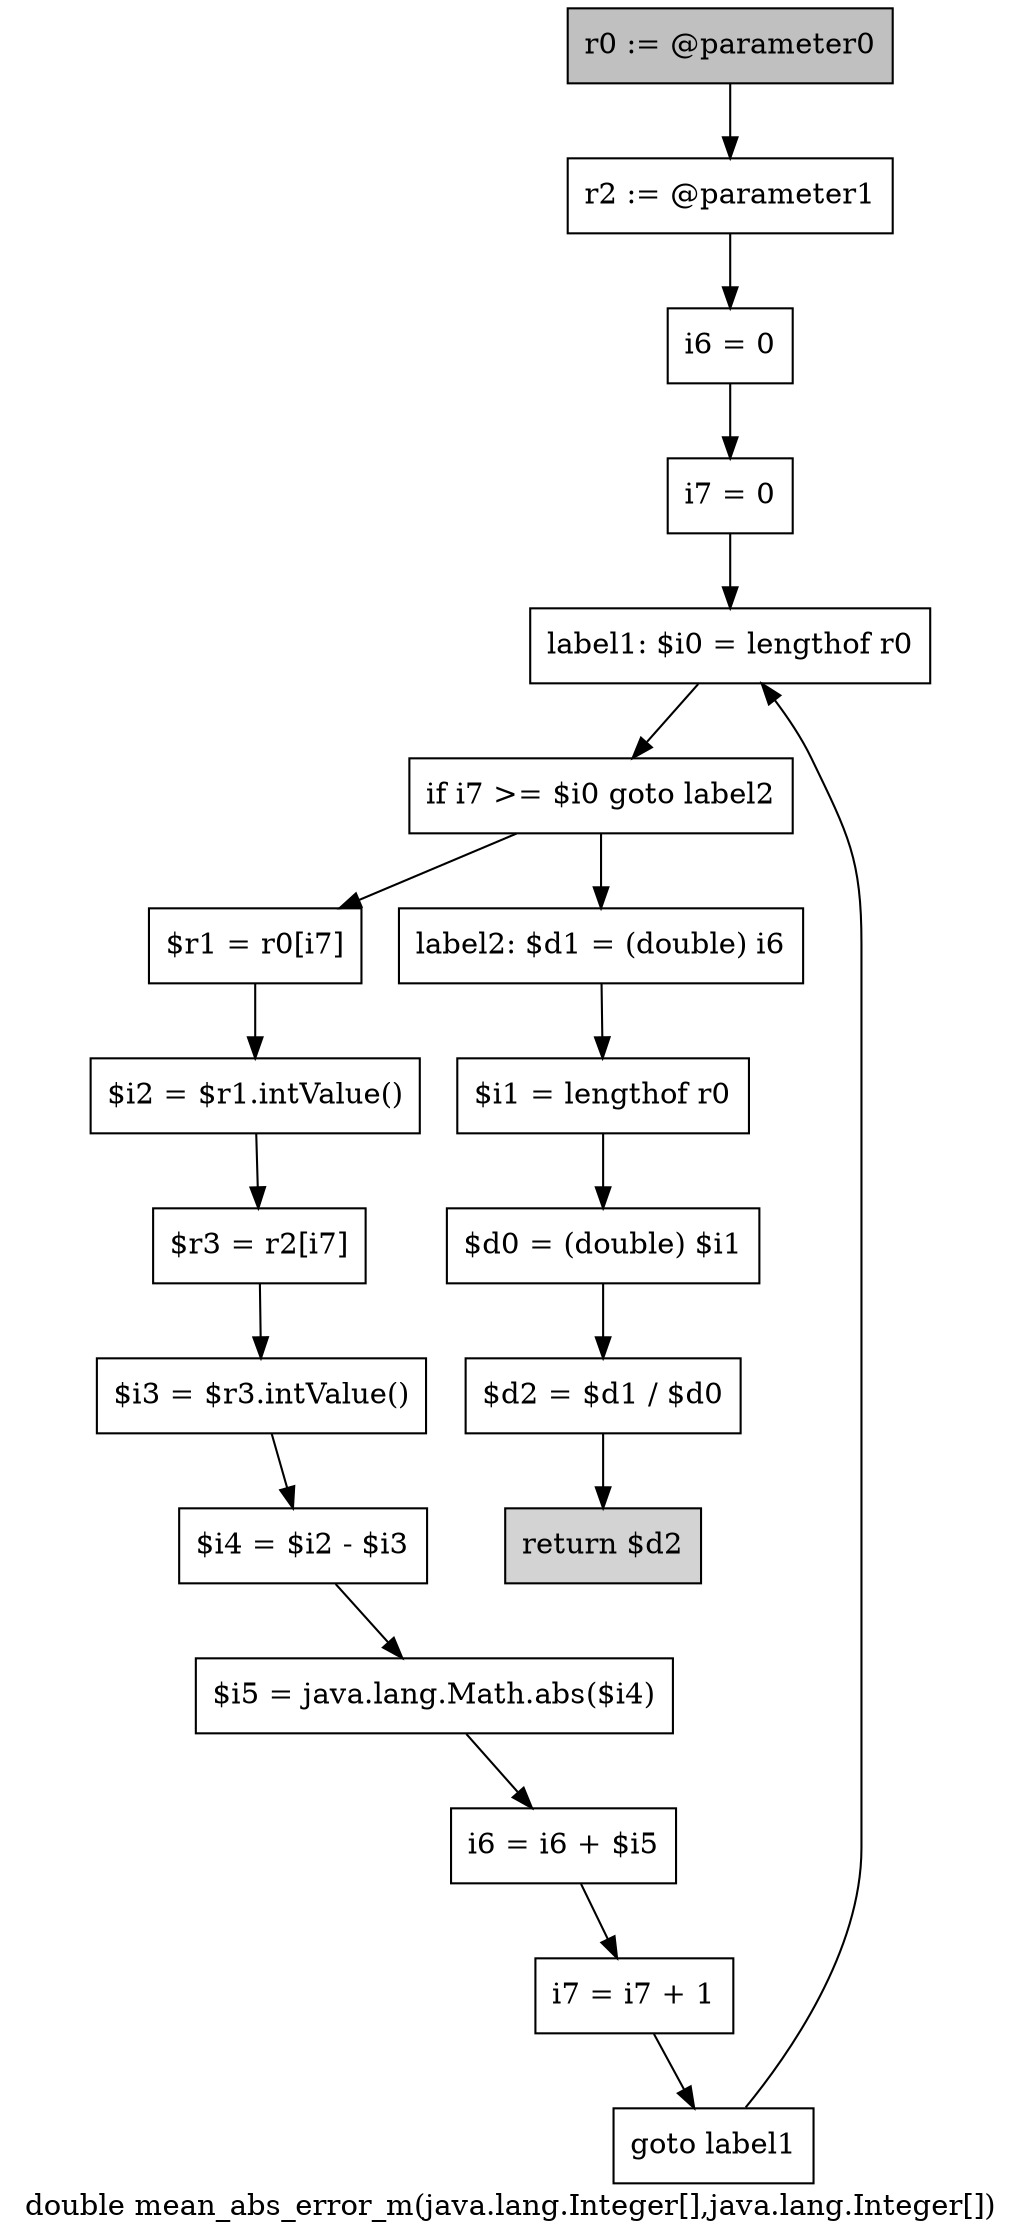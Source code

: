 digraph "double mean_abs_error_m(java.lang.Integer[],java.lang.Integer[])" {
    label="double mean_abs_error_m(java.lang.Integer[],java.lang.Integer[])";
    node [shape=box];
    "0" [style=filled,fillcolor=gray,label="r0 := @parameter0",];
    "1" [label="r2 := @parameter1",];
    "0"->"1";
    "2" [label="i6 = 0",];
    "1"->"2";
    "3" [label="i7 = 0",];
    "2"->"3";
    "4" [label="label1: $i0 = lengthof r0",];
    "3"->"4";
    "5" [label="if i7 >= $i0 goto label2",];
    "4"->"5";
    "6" [label="$r1 = r0[i7]",];
    "5"->"6";
    "15" [label="label2: $d1 = (double) i6",];
    "5"->"15";
    "7" [label="$i2 = $r1.intValue()",];
    "6"->"7";
    "8" [label="$r3 = r2[i7]",];
    "7"->"8";
    "9" [label="$i3 = $r3.intValue()",];
    "8"->"9";
    "10" [label="$i4 = $i2 - $i3",];
    "9"->"10";
    "11" [label="$i5 = java.lang.Math.abs($i4)",];
    "10"->"11";
    "12" [label="i6 = i6 + $i5",];
    "11"->"12";
    "13" [label="i7 = i7 + 1",];
    "12"->"13";
    "14" [label="goto label1",];
    "13"->"14";
    "14"->"4";
    "16" [label="$i1 = lengthof r0",];
    "15"->"16";
    "17" [label="$d0 = (double) $i1",];
    "16"->"17";
    "18" [label="$d2 = $d1 / $d0",];
    "17"->"18";
    "19" [style=filled,fillcolor=lightgray,label="return $d2",];
    "18"->"19";
}
